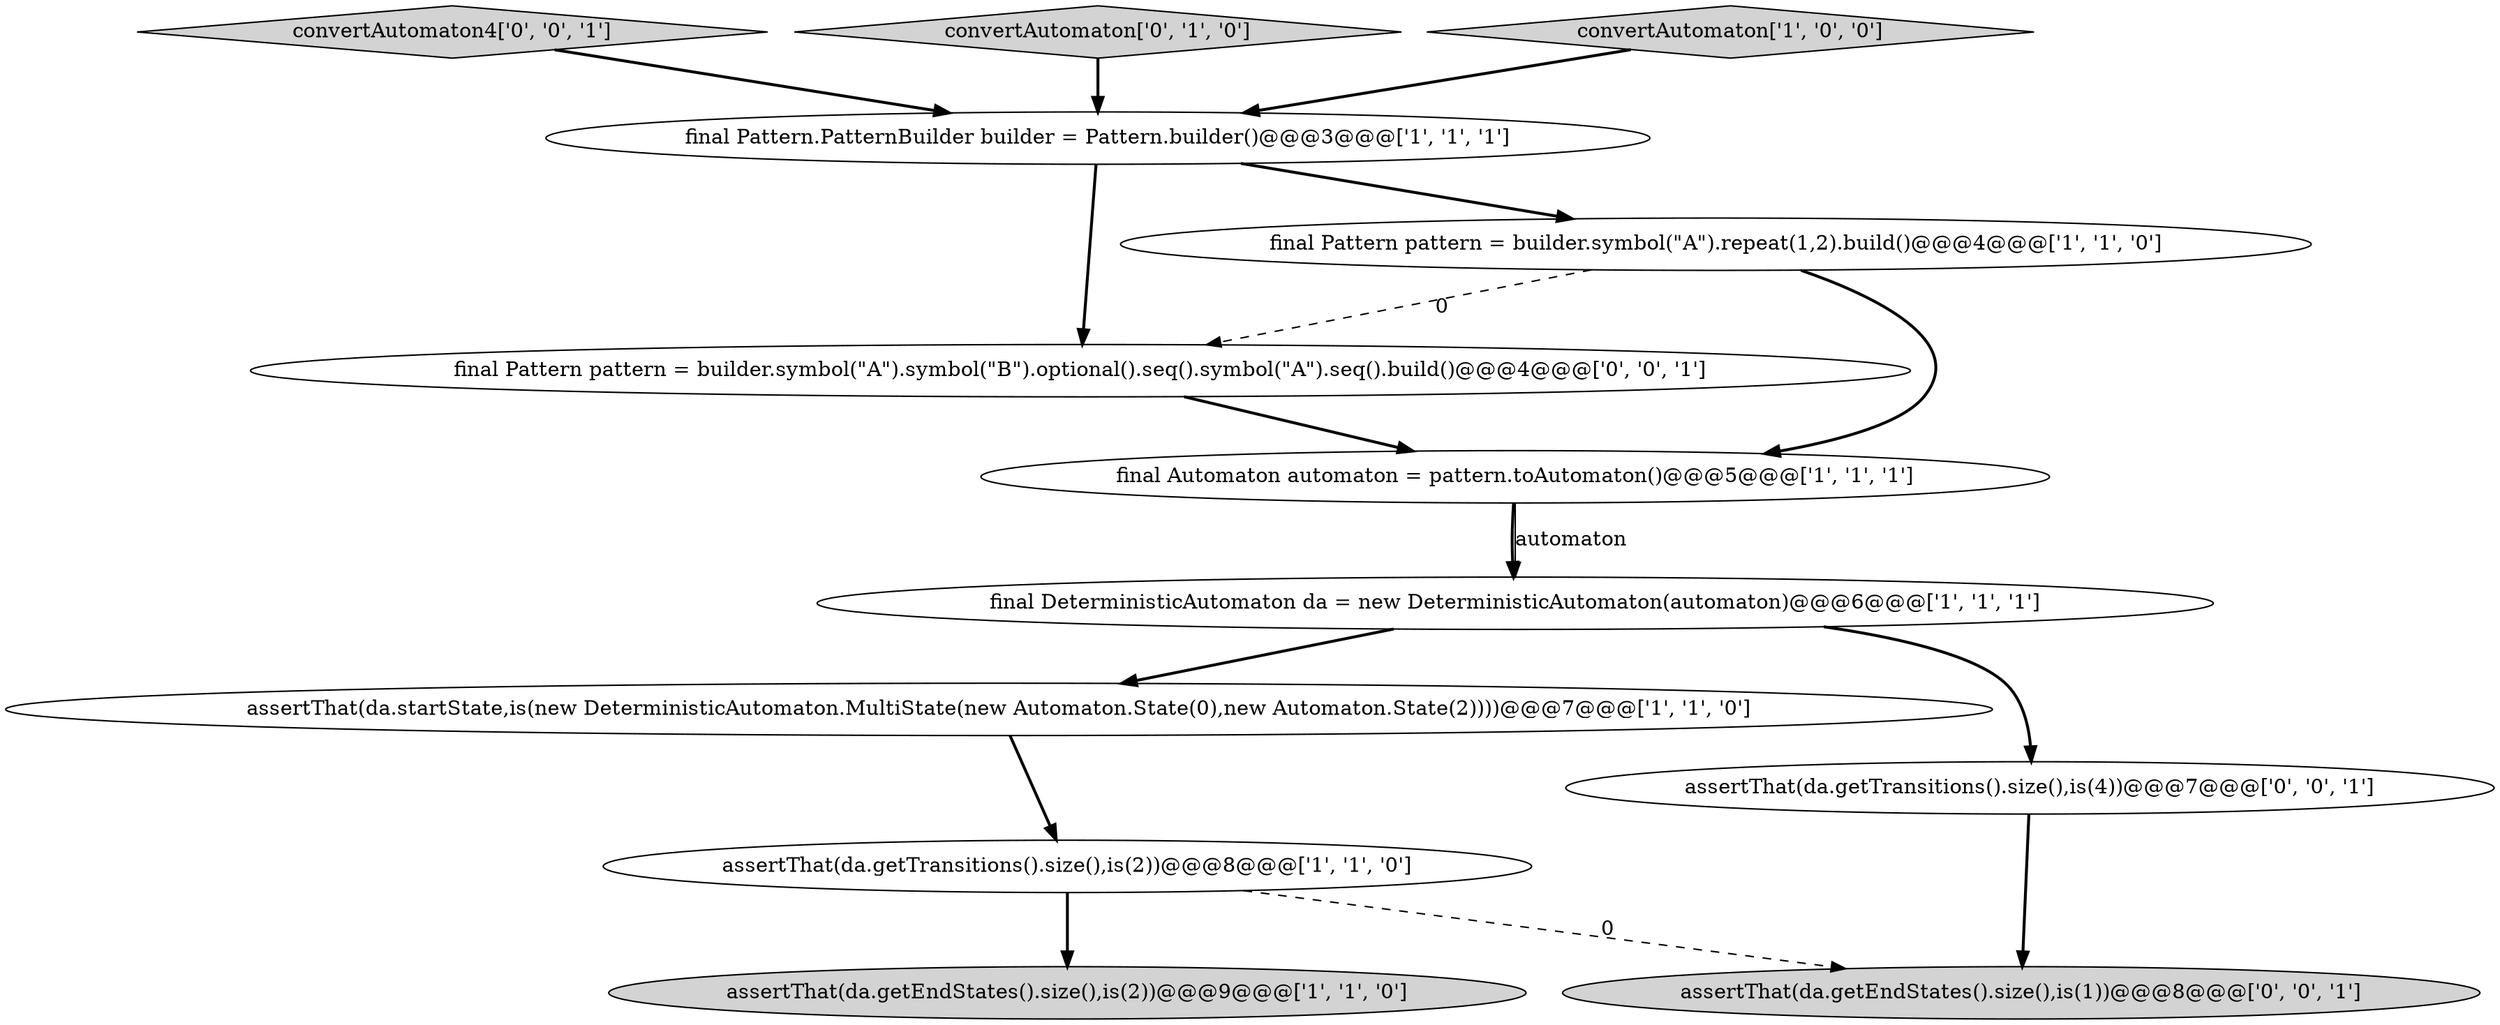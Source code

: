 digraph {
0 [style = filled, label = "assertThat(da.startState,is(new DeterministicAutomaton.MultiState(new Automaton.State(0),new Automaton.State(2))))@@@7@@@['1', '1', '0']", fillcolor = white, shape = ellipse image = "AAA0AAABBB1BBB"];
10 [style = filled, label = "final Pattern pattern = builder.symbol(\"A\").symbol(\"B\").optional().seq().symbol(\"A\").seq().build()@@@4@@@['0', '0', '1']", fillcolor = white, shape = ellipse image = "AAA0AAABBB3BBB"];
7 [style = filled, label = "final Pattern pattern = builder.symbol(\"A\").repeat(1,2).build()@@@4@@@['1', '1', '0']", fillcolor = white, shape = ellipse image = "AAA0AAABBB1BBB"];
9 [style = filled, label = "convertAutomaton4['0', '0', '1']", fillcolor = lightgray, shape = diamond image = "AAA0AAABBB3BBB"];
11 [style = filled, label = "assertThat(da.getTransitions().size(),is(4))@@@7@@@['0', '0', '1']", fillcolor = white, shape = ellipse image = "AAA0AAABBB3BBB"];
8 [style = filled, label = "convertAutomaton['0', '1', '0']", fillcolor = lightgray, shape = diamond image = "AAA0AAABBB2BBB"];
4 [style = filled, label = "final DeterministicAutomaton da = new DeterministicAutomaton(automaton)@@@6@@@['1', '1', '1']", fillcolor = white, shape = ellipse image = "AAA0AAABBB1BBB"];
12 [style = filled, label = "assertThat(da.getEndStates().size(),is(1))@@@8@@@['0', '0', '1']", fillcolor = lightgray, shape = ellipse image = "AAA0AAABBB3BBB"];
3 [style = filled, label = "final Pattern.PatternBuilder builder = Pattern.builder()@@@3@@@['1', '1', '1']", fillcolor = white, shape = ellipse image = "AAA0AAABBB1BBB"];
2 [style = filled, label = "final Automaton automaton = pattern.toAutomaton()@@@5@@@['1', '1', '1']", fillcolor = white, shape = ellipse image = "AAA0AAABBB1BBB"];
1 [style = filled, label = "convertAutomaton['1', '0', '0']", fillcolor = lightgray, shape = diamond image = "AAA0AAABBB1BBB"];
5 [style = filled, label = "assertThat(da.getEndStates().size(),is(2))@@@9@@@['1', '1', '0']", fillcolor = lightgray, shape = ellipse image = "AAA0AAABBB1BBB"];
6 [style = filled, label = "assertThat(da.getTransitions().size(),is(2))@@@8@@@['1', '1', '0']", fillcolor = white, shape = ellipse image = "AAA0AAABBB1BBB"];
1->3 [style = bold, label=""];
9->3 [style = bold, label=""];
3->10 [style = bold, label=""];
7->10 [style = dashed, label="0"];
6->5 [style = bold, label=""];
10->2 [style = bold, label=""];
11->12 [style = bold, label=""];
4->11 [style = bold, label=""];
3->7 [style = bold, label=""];
2->4 [style = bold, label=""];
7->2 [style = bold, label=""];
0->6 [style = bold, label=""];
2->4 [style = solid, label="automaton"];
4->0 [style = bold, label=""];
8->3 [style = bold, label=""];
6->12 [style = dashed, label="0"];
}
